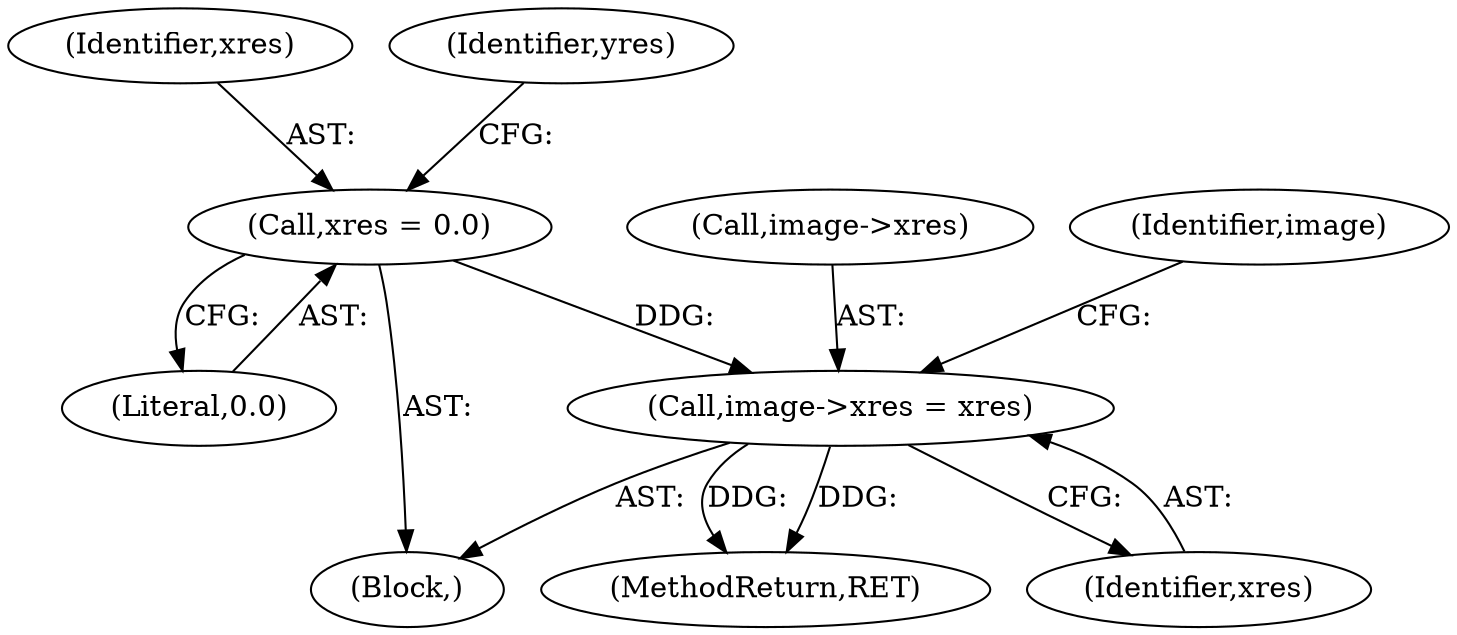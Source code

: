 digraph "0_libtiff_83a4b92815ea04969d494416eaae3d4c6b338e4a#diff-c8b4b355f9b5c06d585b23138e1c185f_5@pointer" {
"1000449" [label="(Call,image->xres = xres)"];
"1000135" [label="(Call,xres = 0.0)"];
"1000450" [label="(Call,image->xres)"];
"1000449" [label="(Call,image->xres = xres)"];
"1001187" [label="(MethodReturn,RET)"];
"1000132" [label="(Block,)"];
"1000456" [label="(Identifier,image)"];
"1000135" [label="(Call,xres = 0.0)"];
"1000137" [label="(Literal,0.0)"];
"1000136" [label="(Identifier,xres)"];
"1000140" [label="(Identifier,yres)"];
"1000453" [label="(Identifier,xres)"];
"1000449" -> "1000132"  [label="AST: "];
"1000449" -> "1000453"  [label="CFG: "];
"1000450" -> "1000449"  [label="AST: "];
"1000453" -> "1000449"  [label="AST: "];
"1000456" -> "1000449"  [label="CFG: "];
"1000449" -> "1001187"  [label="DDG: "];
"1000449" -> "1001187"  [label="DDG: "];
"1000135" -> "1000449"  [label="DDG: "];
"1000135" -> "1000132"  [label="AST: "];
"1000135" -> "1000137"  [label="CFG: "];
"1000136" -> "1000135"  [label="AST: "];
"1000137" -> "1000135"  [label="AST: "];
"1000140" -> "1000135"  [label="CFG: "];
}
